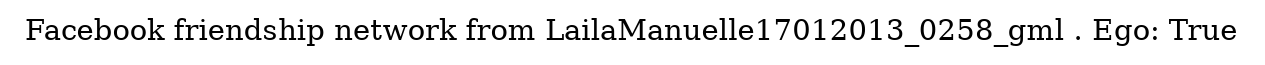 digraph  {
	graph [label="Facebook friendship network from LailaManuelle17012013_0258_gml . Ego: True"];
}
